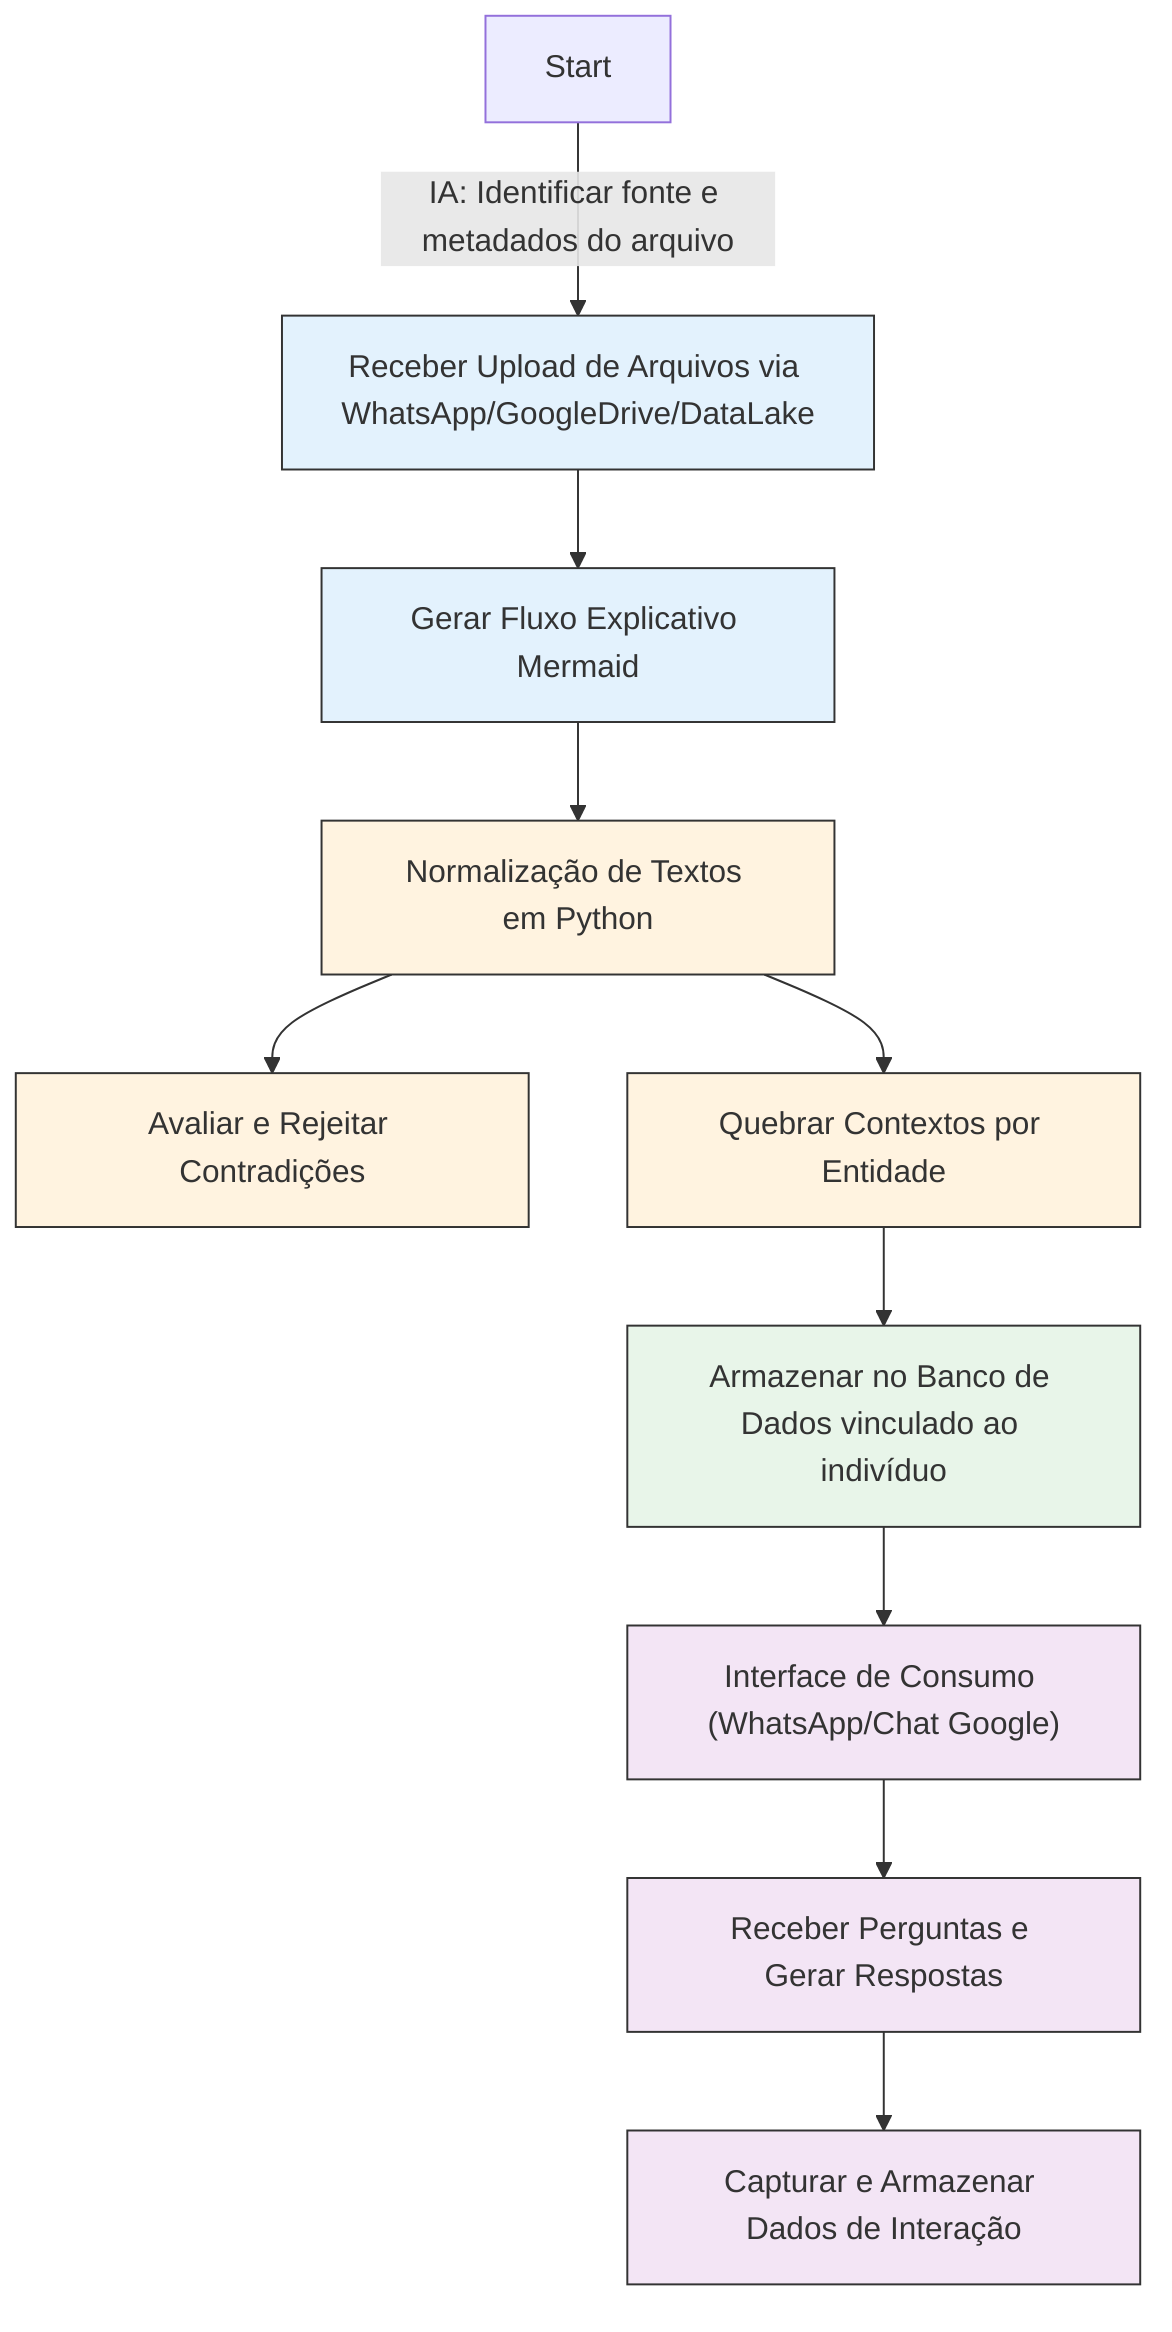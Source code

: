 flowchart TD
  %% Definição de classes de estilo para cores
  classDef upload fill:#E3F2FD,stroke:#333,stroke-width:1px;
  classDef normalization fill:#FFF3E0,stroke:#333,stroke-width:1px;
  classDef storage fill:#E8F5E9,stroke:#333,stroke-width:1px;
  classDef interface fill:#F3E5F5,stroke:#333,stroke-width:1px;

  %% IA: Iniciar o fluxo de processamento
  A["Start"]

  A -->|"IA: Identificar fonte e metadados do arquivo"| B["Receber Upload de Arquivos via WhatsApp/GoogleDrive/DataLake"]


  %% IA: Criar diagrama detalhado de uso dos arquivos
  B --> C["Gerar Fluxo Explicativo Mermaid"]

  %% IA: Separar contextos e aplicar regras de CRÍTICAS
  C --> D["Normalização de Textos em Python"]

  %% IA: Verificar conflitos nas regras de fidelidade e equilíbrio
  D --> E["Avaliar e Rejeitar Contradições"]

  %% IA: Extrair Ser Humano, Local, CNPJ, País, Endereço
  D --> F["Quebrar Contextos por Entidade"]

  %% IA: Usar chaves CPF, celular, endereço, quadra e lote
  F --> G["Armazenar no Banco de Dados vinculado ao indivíduo"]

  %% IA: Disponibilizar APIs para consulta de dados
  G --> H["Interface de Consumo (WhatsApp/Chat Google)"]

  %% IA: Utilizar contexto armazenado e diagrama do passo 1
  H --> I["Receber Perguntas e Gerar Respostas"]

  %% IA: Logar inputs e outputs para auditoria
  I --> J["Capturar e Armazenar Dados de Interação"]

  %% Aplicação de classes para coloração
  class B,C upload;
  class D,E,F normalization;
  class G storage;
  class H,I,J interface;